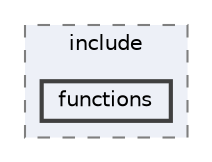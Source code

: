 digraph "D:/Github/Cergy-Meteo/src/include/functions"
{
 // LATEX_PDF_SIZE
  bgcolor="transparent";
  edge [fontname=Helvetica,fontsize=10,labelfontname=Helvetica,labelfontsize=10];
  node [fontname=Helvetica,fontsize=10,shape=box,height=0.2,width=0.4];
  compound=true
  subgraph clusterdir_b0856f6b0d80ccb263b2f415c91f9e17 {
    graph [ bgcolor="#edf0f7", pencolor="grey50", label="include", fontname=Helvetica,fontsize=10 style="filled,dashed", URL="dir_b0856f6b0d80ccb263b2f415c91f9e17.html",tooltip=""]
  dir_b6437002687694db345980cd5e2387fa [label="functions", fillcolor="#edf0f7", color="grey25", style="filled,bold", URL="dir_b6437002687694db345980cd5e2387fa.html",tooltip=""];
  }
}
